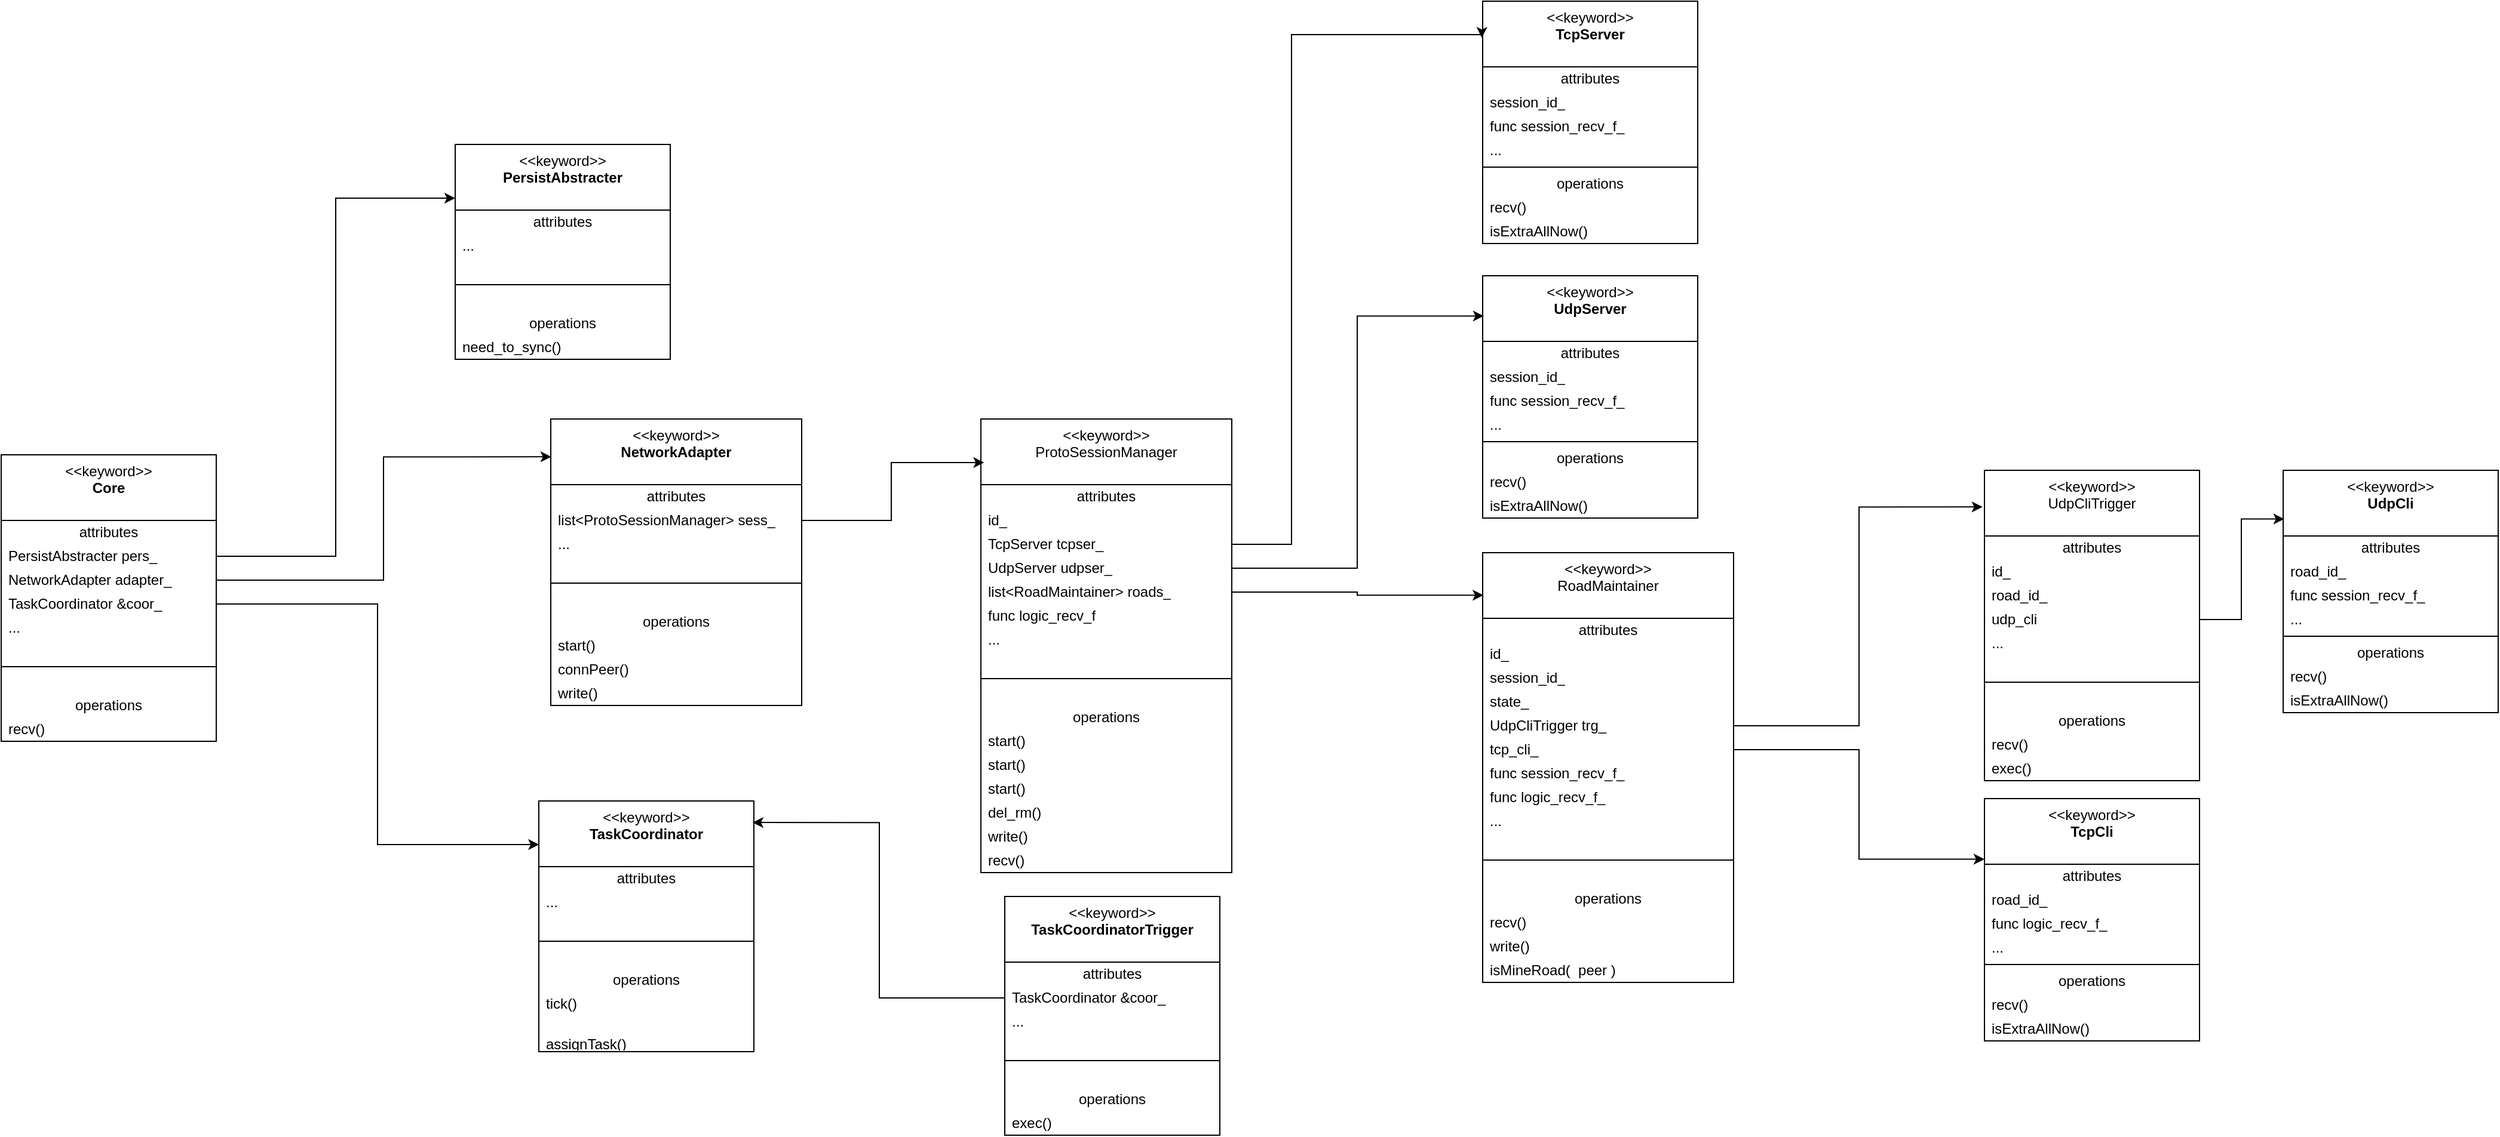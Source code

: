 <mxfile version="24.6.4" type="device">
  <diagram name="第 1 页" id="JHYeSx_h1HKkamBkXCuH">
    <mxGraphModel dx="1791" dy="2219" grid="1" gridSize="10" guides="1" tooltips="1" connect="1" arrows="1" fold="1" page="1" pageScale="1" pageWidth="827" pageHeight="1169" math="0" shadow="0">
      <root>
        <mxCell id="0" />
        <mxCell id="1" parent="0" />
        <mxCell id="IXCxxviq0me14A4VMgse-1" value="&amp;lt;&amp;lt;keyword&amp;gt;&amp;gt;&lt;br&gt;&lt;b&gt;Core&lt;/b&gt;&lt;div&gt;&lt;br/&gt;&lt;/div&gt;" style="swimlane;fontStyle=0;align=center;verticalAlign=top;childLayout=stackLayout;horizontal=1;startSize=55;horizontalStack=0;resizeParent=1;resizeParentMax=0;resizeLast=0;collapsible=0;marginBottom=0;html=1;whiteSpace=wrap;" parent="1" vertex="1">
          <mxGeometry x="150" y="60" width="180" height="240" as="geometry" />
        </mxCell>
        <mxCell id="IXCxxviq0me14A4VMgse-2" value="attributes" style="text;html=1;strokeColor=none;fillColor=none;align=center;verticalAlign=middle;spacingLeft=4;spacingRight=4;overflow=hidden;rotatable=0;points=[[0,0.5],[1,0.5]];portConstraint=eastwest;whiteSpace=wrap;" parent="IXCxxviq0me14A4VMgse-1" vertex="1">
          <mxGeometry y="55" width="180" height="20" as="geometry" />
        </mxCell>
        <mxCell id="IXCxxviq0me14A4VMgse-3" value="PersistAbstracter pers_" style="text;html=1;strokeColor=none;fillColor=none;align=left;verticalAlign=middle;spacingLeft=4;spacingRight=4;overflow=hidden;rotatable=0;points=[[0,0.5],[1,0.5]];portConstraint=eastwest;whiteSpace=wrap;" parent="IXCxxviq0me14A4VMgse-1" vertex="1">
          <mxGeometry y="75" width="180" height="20" as="geometry" />
        </mxCell>
        <mxCell id="IXCxxviq0me14A4VMgse-4" value="NetworkAdapter adapter_" style="text;html=1;strokeColor=none;fillColor=none;align=left;verticalAlign=middle;spacingLeft=4;spacingRight=4;overflow=hidden;rotatable=0;points=[[0,0.5],[1,0.5]];portConstraint=eastwest;fontColor=#000000;whiteSpace=wrap;" parent="IXCxxviq0me14A4VMgse-1" vertex="1">
          <mxGeometry y="95" width="180" height="20" as="geometry" />
        </mxCell>
        <mxCell id="IXCxxviq0me14A4VMgse-101" value="TaskCoordinator &amp;amp;coor_" style="text;html=1;strokeColor=none;fillColor=none;align=left;verticalAlign=middle;spacingLeft=4;spacingRight=4;overflow=hidden;rotatable=0;points=[[0,0.5],[1,0.5]];portConstraint=eastwest;fontColor=#000000;whiteSpace=wrap;" parent="IXCxxviq0me14A4VMgse-1" vertex="1">
          <mxGeometry y="115" width="180" height="20" as="geometry" />
        </mxCell>
        <mxCell id="IXCxxviq0me14A4VMgse-5" value="..." style="text;html=1;strokeColor=none;fillColor=none;align=left;verticalAlign=middle;spacingLeft=4;spacingRight=4;overflow=hidden;rotatable=0;points=[[0,0.5],[1,0.5]];portConstraint=eastwest;whiteSpace=wrap;" parent="IXCxxviq0me14A4VMgse-1" vertex="1">
          <mxGeometry y="135" width="180" height="20" as="geometry" />
        </mxCell>
        <mxCell id="IXCxxviq0me14A4VMgse-6" value="" style="line;strokeWidth=1;fillColor=none;align=left;verticalAlign=middle;spacingTop=-1;spacingLeft=3;spacingRight=3;rotatable=0;labelPosition=right;points=[];portConstraint=eastwest;" parent="IXCxxviq0me14A4VMgse-1" vertex="1">
          <mxGeometry y="155" width="180" height="45" as="geometry" />
        </mxCell>
        <mxCell id="IXCxxviq0me14A4VMgse-7" value="operations" style="text;html=1;strokeColor=none;fillColor=none;align=center;verticalAlign=middle;spacingLeft=4;spacingRight=4;overflow=hidden;rotatable=0;points=[[0,0.5],[1,0.5]];portConstraint=eastwest;whiteSpace=wrap;" parent="IXCxxviq0me14A4VMgse-1" vertex="1">
          <mxGeometry y="200" width="180" height="20" as="geometry" />
        </mxCell>
        <mxCell id="IXCxxviq0me14A4VMgse-8" value="recv()" style="text;html=1;strokeColor=none;fillColor=none;align=left;verticalAlign=middle;spacingLeft=4;spacingRight=4;overflow=hidden;rotatable=0;points=[[0,0.5],[1,0.5]];portConstraint=eastwest;whiteSpace=wrap;" parent="IXCxxviq0me14A4VMgse-1" vertex="1">
          <mxGeometry y="220" width="180" height="20" as="geometry" />
        </mxCell>
        <mxCell id="IXCxxviq0me14A4VMgse-17" value="&amp;lt;&amp;lt;keyword&amp;gt;&amp;gt;&lt;br&gt;&lt;b&gt;TaskCoordinatorTrigger&lt;/b&gt;&lt;br&gt;&lt;div&gt;&lt;br&gt;&lt;/div&gt;" style="swimlane;fontStyle=0;align=center;verticalAlign=top;childLayout=stackLayout;horizontal=1;startSize=55;horizontalStack=0;resizeParent=1;resizeParentMax=0;resizeLast=0;collapsible=0;marginBottom=0;html=1;whiteSpace=wrap;" parent="1" vertex="1">
          <mxGeometry x="990" y="430" width="180" height="200" as="geometry" />
        </mxCell>
        <mxCell id="IXCxxviq0me14A4VMgse-18" value="attributes" style="text;html=1;strokeColor=none;fillColor=none;align=center;verticalAlign=middle;spacingLeft=4;spacingRight=4;overflow=hidden;rotatable=0;points=[[0,0.5],[1,0.5]];portConstraint=eastwest;whiteSpace=wrap;" parent="IXCxxviq0me14A4VMgse-17" vertex="1">
          <mxGeometry y="55" width="180" height="20" as="geometry" />
        </mxCell>
        <mxCell id="IXCxxviq0me14A4VMgse-19" value="TaskCoordinator &amp;amp;coor_" style="text;html=1;strokeColor=none;fillColor=none;align=left;verticalAlign=middle;spacingLeft=4;spacingRight=4;overflow=hidden;rotatable=0;points=[[0,0.5],[1,0.5]];portConstraint=eastwest;whiteSpace=wrap;" parent="IXCxxviq0me14A4VMgse-17" vertex="1">
          <mxGeometry y="75" width="180" height="20" as="geometry" />
        </mxCell>
        <mxCell id="IXCxxviq0me14A4VMgse-21" value="..." style="text;html=1;strokeColor=none;fillColor=none;align=left;verticalAlign=middle;spacingLeft=4;spacingRight=4;overflow=hidden;rotatable=0;points=[[0,0.5],[1,0.5]];portConstraint=eastwest;whiteSpace=wrap;" parent="IXCxxviq0me14A4VMgse-17" vertex="1">
          <mxGeometry y="95" width="180" height="20" as="geometry" />
        </mxCell>
        <mxCell id="IXCxxviq0me14A4VMgse-22" value="" style="line;strokeWidth=1;fillColor=none;align=left;verticalAlign=middle;spacingTop=-1;spacingLeft=3;spacingRight=3;rotatable=0;labelPosition=right;points=[];portConstraint=eastwest;" parent="IXCxxviq0me14A4VMgse-17" vertex="1">
          <mxGeometry y="115" width="180" height="45" as="geometry" />
        </mxCell>
        <mxCell id="IXCxxviq0me14A4VMgse-23" value="operations" style="text;html=1;strokeColor=none;fillColor=none;align=center;verticalAlign=middle;spacingLeft=4;spacingRight=4;overflow=hidden;rotatable=0;points=[[0,0.5],[1,0.5]];portConstraint=eastwest;whiteSpace=wrap;" parent="IXCxxviq0me14A4VMgse-17" vertex="1">
          <mxGeometry y="160" width="180" height="20" as="geometry" />
        </mxCell>
        <mxCell id="IXCxxviq0me14A4VMgse-24" value="exec()" style="text;html=1;strokeColor=none;fillColor=none;align=left;verticalAlign=middle;spacingLeft=4;spacingRight=4;overflow=hidden;rotatable=0;points=[[0,0.5],[1,0.5]];portConstraint=eastwest;whiteSpace=wrap;" parent="IXCxxviq0me14A4VMgse-17" vertex="1">
          <mxGeometry y="180" width="180" height="20" as="geometry" />
        </mxCell>
        <mxCell id="IXCxxviq0me14A4VMgse-27" value="&amp;lt;&amp;lt;keyword&amp;gt;&amp;gt;&lt;br&gt;&lt;b&gt;PersistAbstracter&lt;/b&gt;&lt;br&gt;&lt;div&gt;&lt;br&gt;&lt;/div&gt;" style="swimlane;fontStyle=0;align=center;verticalAlign=top;childLayout=stackLayout;horizontal=1;startSize=55;horizontalStack=0;resizeParent=1;resizeParentMax=0;resizeLast=0;collapsible=0;marginBottom=0;html=1;whiteSpace=wrap;" parent="1" vertex="1">
          <mxGeometry x="530" y="-200" width="180" height="180" as="geometry" />
        </mxCell>
        <mxCell id="IXCxxviq0me14A4VMgse-28" value="attributes" style="text;html=1;strokeColor=none;fillColor=none;align=center;verticalAlign=middle;spacingLeft=4;spacingRight=4;overflow=hidden;rotatable=0;points=[[0,0.5],[1,0.5]];portConstraint=eastwest;whiteSpace=wrap;" parent="IXCxxviq0me14A4VMgse-27" vertex="1">
          <mxGeometry y="55" width="180" height="20" as="geometry" />
        </mxCell>
        <mxCell id="IXCxxviq0me14A4VMgse-30" value="..." style="text;html=1;strokeColor=none;fillColor=none;align=left;verticalAlign=middle;spacingLeft=4;spacingRight=4;overflow=hidden;rotatable=0;points=[[0,0.5],[1,0.5]];portConstraint=eastwest;whiteSpace=wrap;" parent="IXCxxviq0me14A4VMgse-27" vertex="1">
          <mxGeometry y="75" width="180" height="20" as="geometry" />
        </mxCell>
        <mxCell id="IXCxxviq0me14A4VMgse-31" value="" style="line;strokeWidth=1;fillColor=none;align=left;verticalAlign=middle;spacingTop=-1;spacingLeft=3;spacingRight=3;rotatable=0;labelPosition=right;points=[];portConstraint=eastwest;" parent="IXCxxviq0me14A4VMgse-27" vertex="1">
          <mxGeometry y="95" width="180" height="45" as="geometry" />
        </mxCell>
        <mxCell id="IXCxxviq0me14A4VMgse-32" value="operations" style="text;html=1;strokeColor=none;fillColor=none;align=center;verticalAlign=middle;spacingLeft=4;spacingRight=4;overflow=hidden;rotatable=0;points=[[0,0.5],[1,0.5]];portConstraint=eastwest;whiteSpace=wrap;" parent="IXCxxviq0me14A4VMgse-27" vertex="1">
          <mxGeometry y="140" width="180" height="20" as="geometry" />
        </mxCell>
        <mxCell id="IXCxxviq0me14A4VMgse-33" value="need_to_sync()" style="text;html=1;strokeColor=none;fillColor=none;align=left;verticalAlign=middle;spacingLeft=4;spacingRight=4;overflow=hidden;rotatable=0;points=[[0,0.5],[1,0.5]];portConstraint=eastwest;whiteSpace=wrap;" parent="IXCxxviq0me14A4VMgse-27" vertex="1">
          <mxGeometry y="160" width="180" height="20" as="geometry" />
        </mxCell>
        <mxCell id="IXCxxviq0me14A4VMgse-34" style="edgeStyle=orthogonalEdgeStyle;rounded=0;orthogonalLoop=1;jettySize=auto;html=1;entryX=0;entryY=0.25;entryDx=0;entryDy=0;" parent="1" source="IXCxxviq0me14A4VMgse-3" target="IXCxxviq0me14A4VMgse-27" edge="1">
          <mxGeometry relative="1" as="geometry" />
        </mxCell>
        <mxCell id="IXCxxviq0me14A4VMgse-35" value="&amp;lt;&amp;lt;keyword&amp;gt;&amp;gt;&lt;br&gt;&lt;b&gt;TaskCoordinator&lt;/b&gt;&lt;br&gt;&lt;div&gt;&lt;br&gt;&lt;/div&gt;" style="swimlane;fontStyle=0;align=center;verticalAlign=top;childLayout=stackLayout;horizontal=1;startSize=55;horizontalStack=0;resizeParent=1;resizeParentMax=0;resizeLast=0;collapsible=0;marginBottom=0;html=1;whiteSpace=wrap;" parent="1" vertex="1">
          <mxGeometry x="600" y="350" width="180" height="210" as="geometry" />
        </mxCell>
        <mxCell id="IXCxxviq0me14A4VMgse-36" value="attributes" style="text;html=1;strokeColor=none;fillColor=none;align=center;verticalAlign=middle;spacingLeft=4;spacingRight=4;overflow=hidden;rotatable=0;points=[[0,0.5],[1,0.5]];portConstraint=eastwest;whiteSpace=wrap;" parent="IXCxxviq0me14A4VMgse-35" vertex="1">
          <mxGeometry y="55" width="180" height="20" as="geometry" />
        </mxCell>
        <mxCell id="IXCxxviq0me14A4VMgse-38" value="..." style="text;html=1;strokeColor=none;fillColor=none;align=left;verticalAlign=middle;spacingLeft=4;spacingRight=4;overflow=hidden;rotatable=0;points=[[0,0.5],[1,0.5]];portConstraint=eastwest;whiteSpace=wrap;" parent="IXCxxviq0me14A4VMgse-35" vertex="1">
          <mxGeometry y="75" width="180" height="20" as="geometry" />
        </mxCell>
        <mxCell id="IXCxxviq0me14A4VMgse-39" value="" style="line;strokeWidth=1;fillColor=none;align=left;verticalAlign=middle;spacingTop=-1;spacingLeft=3;spacingRight=3;rotatable=0;labelPosition=right;points=[];portConstraint=eastwest;" parent="IXCxxviq0me14A4VMgse-35" vertex="1">
          <mxGeometry y="95" width="180" height="45" as="geometry" />
        </mxCell>
        <mxCell id="IXCxxviq0me14A4VMgse-40" value="operations" style="text;html=1;strokeColor=none;fillColor=none;align=center;verticalAlign=middle;spacingLeft=4;spacingRight=4;overflow=hidden;rotatable=0;points=[[0,0.5],[1,0.5]];portConstraint=eastwest;whiteSpace=wrap;" parent="IXCxxviq0me14A4VMgse-35" vertex="1">
          <mxGeometry y="140" width="180" height="20" as="geometry" />
        </mxCell>
        <mxCell id="IXCxxviq0me14A4VMgse-41" value="tick()" style="text;html=1;strokeColor=none;fillColor=none;align=left;verticalAlign=middle;spacingLeft=4;spacingRight=4;overflow=hidden;rotatable=0;points=[[0,0.5],[1,0.5]];portConstraint=eastwest;whiteSpace=wrap;" parent="IXCxxviq0me14A4VMgse-35" vertex="1">
          <mxGeometry y="160" width="180" height="20" as="geometry" />
        </mxCell>
        <mxCell id="IXCxxviq0me14A4VMgse-43" value="&lt;div&gt;&lt;br&gt;&lt;/div&gt;&lt;div&gt;assignTask()&lt;br&gt;&lt;/div&gt;" style="text;html=1;strokeColor=none;fillColor=none;align=left;verticalAlign=middle;spacingLeft=4;spacingRight=4;overflow=hidden;rotatable=0;points=[[0,0.5],[1,0.5]];portConstraint=eastwest;whiteSpace=wrap;" parent="IXCxxviq0me14A4VMgse-35" vertex="1">
          <mxGeometry y="180" width="180" height="30" as="geometry" />
        </mxCell>
        <mxCell id="IXCxxviq0me14A4VMgse-44" style="edgeStyle=orthogonalEdgeStyle;rounded=0;orthogonalLoop=1;jettySize=auto;html=1;entryX=0.994;entryY=0.086;entryDx=0;entryDy=0;entryPerimeter=0;" parent="1" source="IXCxxviq0me14A4VMgse-19" target="IXCxxviq0me14A4VMgse-35" edge="1">
          <mxGeometry relative="1" as="geometry" />
        </mxCell>
        <mxCell id="IXCxxviq0me14A4VMgse-45" value="&amp;lt;&amp;lt;keyword&amp;gt;&amp;gt;&lt;br&gt;&lt;b&gt;NetworkAdapter&lt;/b&gt;&lt;br&gt;&lt;div&gt;&lt;br&gt;&lt;/div&gt;" style="swimlane;fontStyle=0;align=center;verticalAlign=top;childLayout=stackLayout;horizontal=1;startSize=55;horizontalStack=0;resizeParent=1;resizeParentMax=0;resizeLast=0;collapsible=0;marginBottom=0;html=1;whiteSpace=wrap;" parent="1" vertex="1">
          <mxGeometry x="610" y="30" width="210" height="240" as="geometry" />
        </mxCell>
        <mxCell id="IXCxxviq0me14A4VMgse-46" value="attributes" style="text;html=1;strokeColor=none;fillColor=none;align=center;verticalAlign=middle;spacingLeft=4;spacingRight=4;overflow=hidden;rotatable=0;points=[[0,0.5],[1,0.5]];portConstraint=eastwest;whiteSpace=wrap;" parent="IXCxxviq0me14A4VMgse-45" vertex="1">
          <mxGeometry y="55" width="210" height="20" as="geometry" />
        </mxCell>
        <mxCell id="IXCxxviq0me14A4VMgse-52" value="list&amp;lt;ProtoSessionManager&amp;gt; sess_" style="text;html=1;strokeColor=none;fillColor=none;align=left;verticalAlign=middle;spacingLeft=4;spacingRight=4;overflow=hidden;rotatable=0;points=[[0,0.5],[1,0.5]];portConstraint=eastwest;whiteSpace=wrap;" parent="IXCxxviq0me14A4VMgse-45" vertex="1">
          <mxGeometry y="75" width="210" height="20" as="geometry" />
        </mxCell>
        <mxCell id="IXCxxviq0me14A4VMgse-47" value="..." style="text;html=1;strokeColor=none;fillColor=none;align=left;verticalAlign=middle;spacingLeft=4;spacingRight=4;overflow=hidden;rotatable=0;points=[[0,0.5],[1,0.5]];portConstraint=eastwest;whiteSpace=wrap;" parent="IXCxxviq0me14A4VMgse-45" vertex="1">
          <mxGeometry y="95" width="210" height="20" as="geometry" />
        </mxCell>
        <mxCell id="IXCxxviq0me14A4VMgse-48" value="" style="line;strokeWidth=1;fillColor=none;align=left;verticalAlign=middle;spacingTop=-1;spacingLeft=3;spacingRight=3;rotatable=0;labelPosition=right;points=[];portConstraint=eastwest;" parent="IXCxxviq0me14A4VMgse-45" vertex="1">
          <mxGeometry y="115" width="210" height="45" as="geometry" />
        </mxCell>
        <mxCell id="IXCxxviq0me14A4VMgse-49" value="operations" style="text;html=1;strokeColor=none;fillColor=none;align=center;verticalAlign=middle;spacingLeft=4;spacingRight=4;overflow=hidden;rotatable=0;points=[[0,0.5],[1,0.5]];portConstraint=eastwest;whiteSpace=wrap;" parent="IXCxxviq0me14A4VMgse-45" vertex="1">
          <mxGeometry y="160" width="210" height="20" as="geometry" />
        </mxCell>
        <mxCell id="IXCxxviq0me14A4VMgse-50" value="start()" style="text;html=1;strokeColor=none;fillColor=none;align=left;verticalAlign=middle;spacingLeft=4;spacingRight=4;overflow=hidden;rotatable=0;points=[[0,0.5],[1,0.5]];portConstraint=eastwest;whiteSpace=wrap;" parent="IXCxxviq0me14A4VMgse-45" vertex="1">
          <mxGeometry y="180" width="210" height="20" as="geometry" />
        </mxCell>
        <mxCell id="IXCxxviq0me14A4VMgse-55" value="connPeer()" style="text;html=1;strokeColor=none;fillColor=none;align=left;verticalAlign=middle;spacingLeft=4;spacingRight=4;overflow=hidden;rotatable=0;points=[[0,0.5],[1,0.5]];portConstraint=eastwest;whiteSpace=wrap;" parent="IXCxxviq0me14A4VMgse-45" vertex="1">
          <mxGeometry y="200" width="210" height="20" as="geometry" />
        </mxCell>
        <mxCell id="IXCxxviq0me14A4VMgse-54" value="write()" style="text;html=1;strokeColor=none;fillColor=none;align=left;verticalAlign=middle;spacingLeft=4;spacingRight=4;overflow=hidden;rotatable=0;points=[[0,0.5],[1,0.5]];portConstraint=eastwest;whiteSpace=wrap;" parent="IXCxxviq0me14A4VMgse-45" vertex="1">
          <mxGeometry y="220" width="210" height="20" as="geometry" />
        </mxCell>
        <mxCell id="IXCxxviq0me14A4VMgse-56" value="&amp;lt;&amp;lt;keyword&amp;gt;&amp;gt;&lt;br&gt;&lt;span style=&quot;text-align: left;&quot;&gt;ProtoSessionManager&lt;/span&gt;&lt;br&gt;&lt;div&gt;&lt;br&gt;&lt;/div&gt;" style="swimlane;fontStyle=0;align=center;verticalAlign=top;childLayout=stackLayout;horizontal=1;startSize=55;horizontalStack=0;resizeParent=1;resizeParentMax=0;resizeLast=0;collapsible=0;marginBottom=0;html=1;whiteSpace=wrap;" parent="1" vertex="1">
          <mxGeometry x="970" y="30" width="210" height="380" as="geometry" />
        </mxCell>
        <mxCell id="IXCxxviq0me14A4VMgse-57" value="attributes" style="text;html=1;strokeColor=none;fillColor=none;align=center;verticalAlign=middle;spacingLeft=4;spacingRight=4;overflow=hidden;rotatable=0;points=[[0,0.5],[1,0.5]];portConstraint=eastwest;whiteSpace=wrap;" parent="IXCxxviq0me14A4VMgse-56" vertex="1">
          <mxGeometry y="55" width="210" height="20" as="geometry" />
        </mxCell>
        <mxCell id="IXCxxviq0me14A4VMgse-103" value="id_" style="text;html=1;strokeColor=none;fillColor=none;align=left;verticalAlign=middle;spacingLeft=4;spacingRight=4;overflow=hidden;rotatable=0;points=[[0,0.5],[1,0.5]];portConstraint=eastwest;whiteSpace=wrap;" parent="IXCxxviq0me14A4VMgse-56" vertex="1">
          <mxGeometry y="75" width="210" height="20" as="geometry" />
        </mxCell>
        <mxCell id="IXCxxviq0me14A4VMgse-58" value="TcpServer tcpser_" style="text;html=1;strokeColor=none;fillColor=none;align=left;verticalAlign=middle;spacingLeft=4;spacingRight=4;overflow=hidden;rotatable=0;points=[[0,0.5],[1,0.5]];portConstraint=eastwest;whiteSpace=wrap;" parent="IXCxxviq0me14A4VMgse-56" vertex="1">
          <mxGeometry y="95" width="210" height="20" as="geometry" />
        </mxCell>
        <mxCell id="IXCxxviq0me14A4VMgse-66" value="UdpServer udpser_" style="text;html=1;strokeColor=none;fillColor=none;align=left;verticalAlign=middle;spacingLeft=4;spacingRight=4;overflow=hidden;rotatable=0;points=[[0,0.5],[1,0.5]];portConstraint=eastwest;whiteSpace=wrap;" parent="IXCxxviq0me14A4VMgse-56" vertex="1">
          <mxGeometry y="115" width="210" height="20" as="geometry" />
        </mxCell>
        <mxCell id="IXCxxviq0me14A4VMgse-65" value="list&amp;lt;RoadMaintainer&amp;gt; roads_" style="text;html=1;strokeColor=none;fillColor=none;align=left;verticalAlign=middle;spacingLeft=4;spacingRight=4;overflow=hidden;rotatable=0;points=[[0,0.5],[1,0.5]];portConstraint=eastwest;whiteSpace=wrap;" parent="IXCxxviq0me14A4VMgse-56" vertex="1">
          <mxGeometry y="135" width="210" height="20" as="geometry" />
        </mxCell>
        <mxCell id="IXCxxviq0me14A4VMgse-166" value="func logic_recv_f" style="text;html=1;strokeColor=none;fillColor=none;align=left;verticalAlign=middle;spacingLeft=4;spacingRight=4;overflow=hidden;rotatable=0;points=[[0,0.5],[1,0.5]];portConstraint=eastwest;whiteSpace=wrap;" parent="IXCxxviq0me14A4VMgse-56" vertex="1">
          <mxGeometry y="155" width="210" height="20" as="geometry" />
        </mxCell>
        <mxCell id="IXCxxviq0me14A4VMgse-59" value="..." style="text;html=1;strokeColor=none;fillColor=none;align=left;verticalAlign=middle;spacingLeft=4;spacingRight=4;overflow=hidden;rotatable=0;points=[[0,0.5],[1,0.5]];portConstraint=eastwest;whiteSpace=wrap;" parent="IXCxxviq0me14A4VMgse-56" vertex="1">
          <mxGeometry y="175" width="210" height="20" as="geometry" />
        </mxCell>
        <mxCell id="IXCxxviq0me14A4VMgse-60" value="" style="line;strokeWidth=1;fillColor=none;align=left;verticalAlign=middle;spacingTop=-1;spacingLeft=3;spacingRight=3;rotatable=0;labelPosition=right;points=[];portConstraint=eastwest;" parent="IXCxxviq0me14A4VMgse-56" vertex="1">
          <mxGeometry y="195" width="210" height="45" as="geometry" />
        </mxCell>
        <mxCell id="IXCxxviq0me14A4VMgse-61" value="operations" style="text;html=1;strokeColor=none;fillColor=none;align=center;verticalAlign=middle;spacingLeft=4;spacingRight=4;overflow=hidden;rotatable=0;points=[[0,0.5],[1,0.5]];portConstraint=eastwest;whiteSpace=wrap;" parent="IXCxxviq0me14A4VMgse-56" vertex="1">
          <mxGeometry y="240" width="210" height="20" as="geometry" />
        </mxCell>
        <mxCell id="IXCxxviq0me14A4VMgse-62" value="start()" style="text;html=1;strokeColor=none;fillColor=none;align=left;verticalAlign=middle;spacingLeft=4;spacingRight=4;overflow=hidden;rotatable=0;points=[[0,0.5],[1,0.5]];portConstraint=eastwest;whiteSpace=wrap;" parent="IXCxxviq0me14A4VMgse-56" vertex="1">
          <mxGeometry y="260" width="210" height="20" as="geometry" />
        </mxCell>
        <mxCell id="IXCxxviq0me14A4VMgse-63" value="start()" style="text;html=1;strokeColor=none;fillColor=none;align=left;verticalAlign=middle;spacingLeft=4;spacingRight=4;overflow=hidden;rotatable=0;points=[[0,0.5],[1,0.5]];portConstraint=eastwest;whiteSpace=wrap;" parent="IXCxxviq0me14A4VMgse-56" vertex="1">
          <mxGeometry y="280" width="210" height="20" as="geometry" />
        </mxCell>
        <mxCell id="IXCxxviq0me14A4VMgse-64" value="start()" style="text;html=1;strokeColor=none;fillColor=none;align=left;verticalAlign=middle;spacingLeft=4;spacingRight=4;overflow=hidden;rotatable=0;points=[[0,0.5],[1,0.5]];portConstraint=eastwest;whiteSpace=wrap;" parent="IXCxxviq0me14A4VMgse-56" vertex="1">
          <mxGeometry y="300" width="210" height="20" as="geometry" />
        </mxCell>
        <mxCell id="IXCxxviq0me14A4VMgse-68" value="del_rm()" style="text;html=1;strokeColor=none;fillColor=none;align=left;verticalAlign=middle;spacingLeft=4;spacingRight=4;overflow=hidden;rotatable=0;points=[[0,0.5],[1,0.5]];portConstraint=eastwest;whiteSpace=wrap;" parent="IXCxxviq0me14A4VMgse-56" vertex="1">
          <mxGeometry y="320" width="210" height="20" as="geometry" />
        </mxCell>
        <mxCell id="IXCxxviq0me14A4VMgse-67" value="write()" style="text;html=1;strokeColor=none;fillColor=none;align=left;verticalAlign=middle;spacingLeft=4;spacingRight=4;overflow=hidden;rotatable=0;points=[[0,0.5],[1,0.5]];portConstraint=eastwest;whiteSpace=wrap;" parent="IXCxxviq0me14A4VMgse-56" vertex="1">
          <mxGeometry y="340" width="210" height="20" as="geometry" />
        </mxCell>
        <mxCell id="IXCxxviq0me14A4VMgse-172" value="recv()" style="text;html=1;strokeColor=none;fillColor=none;align=left;verticalAlign=middle;spacingLeft=4;spacingRight=4;overflow=hidden;rotatable=0;points=[[0,0.5],[1,0.5]];portConstraint=eastwest;whiteSpace=wrap;" parent="IXCxxviq0me14A4VMgse-56" vertex="1">
          <mxGeometry y="360" width="210" height="20" as="geometry" />
        </mxCell>
        <mxCell id="IXCxxviq0me14A4VMgse-69" style="edgeStyle=orthogonalEdgeStyle;rounded=0;orthogonalLoop=1;jettySize=auto;html=1;entryX=0.002;entryY=0.132;entryDx=0;entryDy=0;entryPerimeter=0;" parent="1" source="IXCxxviq0me14A4VMgse-4" target="IXCxxviq0me14A4VMgse-45" edge="1">
          <mxGeometry relative="1" as="geometry" />
        </mxCell>
        <mxCell id="IXCxxviq0me14A4VMgse-70" style="edgeStyle=orthogonalEdgeStyle;rounded=0;orthogonalLoop=1;jettySize=auto;html=1;entryX=0.013;entryY=0.096;entryDx=0;entryDy=0;entryPerimeter=0;" parent="1" source="IXCxxviq0me14A4VMgse-52" target="IXCxxviq0me14A4VMgse-56" edge="1">
          <mxGeometry relative="1" as="geometry" />
        </mxCell>
        <mxCell id="IXCxxviq0me14A4VMgse-71" value="&amp;lt;&amp;lt;keyword&amp;gt;&amp;gt;&lt;br&gt;&lt;div style=&quot;text-align: left;&quot;&gt;&lt;span style=&quot;background-color: initial;&quot;&gt;RoadMaintainer&lt;/span&gt;&lt;/div&gt;&lt;div&gt;&lt;br&gt;&lt;/div&gt;" style="swimlane;fontStyle=0;align=center;verticalAlign=top;childLayout=stackLayout;horizontal=1;startSize=55;horizontalStack=0;resizeParent=1;resizeParentMax=0;resizeLast=0;collapsible=0;marginBottom=0;html=1;whiteSpace=wrap;" parent="1" vertex="1">
          <mxGeometry x="1390" y="142" width="210" height="360" as="geometry" />
        </mxCell>
        <mxCell id="IXCxxviq0me14A4VMgse-72" value="attributes" style="text;html=1;strokeColor=none;fillColor=none;align=center;verticalAlign=middle;spacingLeft=4;spacingRight=4;overflow=hidden;rotatable=0;points=[[0,0.5],[1,0.5]];portConstraint=eastwest;whiteSpace=wrap;" parent="IXCxxviq0me14A4VMgse-71" vertex="1">
          <mxGeometry y="55" width="210" height="20" as="geometry" />
        </mxCell>
        <mxCell id="IXCxxviq0me14A4VMgse-73" value="id_" style="text;html=1;strokeColor=none;fillColor=none;align=left;verticalAlign=middle;spacingLeft=4;spacingRight=4;overflow=hidden;rotatable=0;points=[[0,0.5],[1,0.5]];portConstraint=eastwest;whiteSpace=wrap;" parent="IXCxxviq0me14A4VMgse-71" vertex="1">
          <mxGeometry y="75" width="210" height="20" as="geometry" />
        </mxCell>
        <mxCell id="IXCxxviq0me14A4VMgse-153" value="session_id_" style="text;html=1;strokeColor=none;fillColor=none;align=left;verticalAlign=middle;spacingLeft=4;spacingRight=4;overflow=hidden;rotatable=0;points=[[0,0.5],[1,0.5]];portConstraint=eastwest;whiteSpace=wrap;" parent="IXCxxviq0me14A4VMgse-71" vertex="1">
          <mxGeometry y="95" width="210" height="20" as="geometry" />
        </mxCell>
        <mxCell id="IXCxxviq0me14A4VMgse-74" value="state_" style="text;html=1;strokeColor=none;fillColor=none;align=left;verticalAlign=middle;spacingLeft=4;spacingRight=4;overflow=hidden;rotatable=0;points=[[0,0.5],[1,0.5]];portConstraint=eastwest;whiteSpace=wrap;" parent="IXCxxviq0me14A4VMgse-71" vertex="1">
          <mxGeometry y="115" width="210" height="20" as="geometry" />
        </mxCell>
        <mxCell id="IXCxxviq0me14A4VMgse-75" value="UdpCliTrigger trg_" style="text;html=1;strokeColor=none;fillColor=none;align=left;verticalAlign=middle;spacingLeft=4;spacingRight=4;overflow=hidden;rotatable=0;points=[[0,0.5],[1,0.5]];portConstraint=eastwest;whiteSpace=wrap;" parent="IXCxxviq0me14A4VMgse-71" vertex="1">
          <mxGeometry y="135" width="210" height="20" as="geometry" />
        </mxCell>
        <mxCell id="IXCxxviq0me14A4VMgse-133" value="tcp_cli_" style="text;html=1;strokeColor=none;fillColor=none;align=left;verticalAlign=middle;spacingLeft=4;spacingRight=4;overflow=hidden;rotatable=0;points=[[0,0.5],[1,0.5]];portConstraint=eastwest;whiteSpace=wrap;" parent="IXCxxviq0me14A4VMgse-71" vertex="1">
          <mxGeometry y="155" width="210" height="20" as="geometry" />
        </mxCell>
        <mxCell id="HsrrGosycPDD-3bt4DnU-2" value="func session_recv_f_" style="text;html=1;strokeColor=none;fillColor=none;align=left;verticalAlign=middle;spacingLeft=4;spacingRight=4;overflow=hidden;rotatable=0;points=[[0,0.5],[1,0.5]];portConstraint=eastwest;whiteSpace=wrap;" vertex="1" parent="IXCxxviq0me14A4VMgse-71">
          <mxGeometry y="175" width="210" height="20" as="geometry" />
        </mxCell>
        <mxCell id="IXCxxviq0me14A4VMgse-85" value="func logic_recv_f_" style="text;html=1;strokeColor=none;fillColor=none;align=left;verticalAlign=middle;spacingLeft=4;spacingRight=4;overflow=hidden;rotatable=0;points=[[0,0.5],[1,0.5]];portConstraint=eastwest;whiteSpace=wrap;" parent="IXCxxviq0me14A4VMgse-71" vertex="1">
          <mxGeometry y="195" width="210" height="20" as="geometry" />
        </mxCell>
        <mxCell id="IXCxxviq0me14A4VMgse-76" value="..." style="text;html=1;strokeColor=none;fillColor=none;align=left;verticalAlign=middle;spacingLeft=4;spacingRight=4;overflow=hidden;rotatable=0;points=[[0,0.5],[1,0.5]];portConstraint=eastwest;whiteSpace=wrap;" parent="IXCxxviq0me14A4VMgse-71" vertex="1">
          <mxGeometry y="215" width="210" height="20" as="geometry" />
        </mxCell>
        <mxCell id="IXCxxviq0me14A4VMgse-77" value="" style="line;strokeWidth=1;fillColor=none;align=left;verticalAlign=middle;spacingTop=-1;spacingLeft=3;spacingRight=3;rotatable=0;labelPosition=right;points=[];portConstraint=eastwest;" parent="IXCxxviq0me14A4VMgse-71" vertex="1">
          <mxGeometry y="235" width="210" height="45" as="geometry" />
        </mxCell>
        <mxCell id="IXCxxviq0me14A4VMgse-78" value="operations" style="text;html=1;strokeColor=none;fillColor=none;align=center;verticalAlign=middle;spacingLeft=4;spacingRight=4;overflow=hidden;rotatable=0;points=[[0,0.5],[1,0.5]];portConstraint=eastwest;whiteSpace=wrap;" parent="IXCxxviq0me14A4VMgse-71" vertex="1">
          <mxGeometry y="280" width="210" height="20" as="geometry" />
        </mxCell>
        <mxCell id="IXCxxviq0me14A4VMgse-79" value="recv()" style="text;html=1;strokeColor=none;fillColor=none;align=left;verticalAlign=middle;spacingLeft=4;spacingRight=4;overflow=hidden;rotatable=0;points=[[0,0.5],[1,0.5]];portConstraint=eastwest;whiteSpace=wrap;" parent="IXCxxviq0me14A4VMgse-71" vertex="1">
          <mxGeometry y="300" width="210" height="20" as="geometry" />
        </mxCell>
        <mxCell id="IXCxxviq0me14A4VMgse-83" value="write()" style="text;html=1;strokeColor=none;fillColor=none;align=left;verticalAlign=middle;spacingLeft=4;spacingRight=4;overflow=hidden;rotatable=0;points=[[0,0.5],[1,0.5]];portConstraint=eastwest;whiteSpace=wrap;" parent="IXCxxviq0me14A4VMgse-71" vertex="1">
          <mxGeometry y="320" width="210" height="20" as="geometry" />
        </mxCell>
        <mxCell id="IXCxxviq0me14A4VMgse-165" value="isMineRoad(&amp;nbsp; peer )" style="text;html=1;strokeColor=none;fillColor=none;align=left;verticalAlign=middle;spacingLeft=4;spacingRight=4;overflow=hidden;rotatable=0;points=[[0,0.5],[1,0.5]];portConstraint=eastwest;whiteSpace=wrap;" parent="IXCxxviq0me14A4VMgse-71" vertex="1">
          <mxGeometry y="340" width="210" height="20" as="geometry" />
        </mxCell>
        <mxCell id="IXCxxviq0me14A4VMgse-86" style="edgeStyle=orthogonalEdgeStyle;rounded=0;orthogonalLoop=1;jettySize=auto;html=1;entryX=0.003;entryY=0.099;entryDx=0;entryDy=0;entryPerimeter=0;" parent="1" source="IXCxxviq0me14A4VMgse-65" target="IXCxxviq0me14A4VMgse-71" edge="1">
          <mxGeometry relative="1" as="geometry" />
        </mxCell>
        <mxCell id="IXCxxviq0me14A4VMgse-87" value="&amp;lt;&amp;lt;keyword&amp;gt;&amp;gt;&lt;br&gt;&lt;div style=&quot;text-align: left;&quot;&gt;UdpCliTrigger&lt;br&gt;&lt;/div&gt;&lt;div&gt;&lt;br&gt;&lt;/div&gt;" style="swimlane;fontStyle=0;align=center;verticalAlign=top;childLayout=stackLayout;horizontal=1;startSize=55;horizontalStack=0;resizeParent=1;resizeParentMax=0;resizeLast=0;collapsible=0;marginBottom=0;html=1;whiteSpace=wrap;" parent="1" vertex="1">
          <mxGeometry x="1810" y="73" width="180" height="260" as="geometry" />
        </mxCell>
        <mxCell id="IXCxxviq0me14A4VMgse-88" value="attributes" style="text;html=1;strokeColor=none;fillColor=none;align=center;verticalAlign=middle;spacingLeft=4;spacingRight=4;overflow=hidden;rotatable=0;points=[[0,0.5],[1,0.5]];portConstraint=eastwest;whiteSpace=wrap;" parent="IXCxxviq0me14A4VMgse-87" vertex="1">
          <mxGeometry y="55" width="180" height="20" as="geometry" />
        </mxCell>
        <mxCell id="IXCxxviq0me14A4VMgse-89" value="id_" style="text;html=1;strokeColor=none;fillColor=none;align=left;verticalAlign=middle;spacingLeft=4;spacingRight=4;overflow=hidden;rotatable=0;points=[[0,0.5],[1,0.5]];portConstraint=eastwest;whiteSpace=wrap;" parent="IXCxxviq0me14A4VMgse-87" vertex="1">
          <mxGeometry y="75" width="180" height="20" as="geometry" />
        </mxCell>
        <mxCell id="IXCxxviq0me14A4VMgse-154" value="road_id_" style="text;html=1;strokeColor=none;fillColor=none;align=left;verticalAlign=middle;spacingLeft=4;spacingRight=4;overflow=hidden;rotatable=0;points=[[0,0.5],[1,0.5]];portConstraint=eastwest;whiteSpace=wrap;" parent="IXCxxviq0me14A4VMgse-87" vertex="1">
          <mxGeometry y="95" width="180" height="20" as="geometry" />
        </mxCell>
        <mxCell id="IXCxxviq0me14A4VMgse-99" value="udp_cli" style="text;html=1;strokeColor=none;fillColor=none;align=left;verticalAlign=middle;spacingLeft=4;spacingRight=4;overflow=hidden;rotatable=0;points=[[0,0.5],[1,0.5]];portConstraint=eastwest;whiteSpace=wrap;" parent="IXCxxviq0me14A4VMgse-87" vertex="1">
          <mxGeometry y="115" width="180" height="20" as="geometry" />
        </mxCell>
        <mxCell id="IXCxxviq0me14A4VMgse-94" value="..." style="text;html=1;strokeColor=none;fillColor=none;align=left;verticalAlign=middle;spacingLeft=4;spacingRight=4;overflow=hidden;rotatable=0;points=[[0,0.5],[1,0.5]];portConstraint=eastwest;whiteSpace=wrap;" parent="IXCxxviq0me14A4VMgse-87" vertex="1">
          <mxGeometry y="135" width="180" height="20" as="geometry" />
        </mxCell>
        <mxCell id="IXCxxviq0me14A4VMgse-95" value="" style="line;strokeWidth=1;fillColor=none;align=left;verticalAlign=middle;spacingTop=-1;spacingLeft=3;spacingRight=3;rotatable=0;labelPosition=right;points=[];portConstraint=eastwest;" parent="IXCxxviq0me14A4VMgse-87" vertex="1">
          <mxGeometry y="155" width="180" height="45" as="geometry" />
        </mxCell>
        <mxCell id="IXCxxviq0me14A4VMgse-96" value="operations" style="text;html=1;strokeColor=none;fillColor=none;align=center;verticalAlign=middle;spacingLeft=4;spacingRight=4;overflow=hidden;rotatable=0;points=[[0,0.5],[1,0.5]];portConstraint=eastwest;whiteSpace=wrap;" parent="IXCxxviq0me14A4VMgse-87" vertex="1">
          <mxGeometry y="200" width="180" height="20" as="geometry" />
        </mxCell>
        <mxCell id="IXCxxviq0me14A4VMgse-97" value="recv()" style="text;html=1;strokeColor=none;fillColor=none;align=left;verticalAlign=middle;spacingLeft=4;spacingRight=4;overflow=hidden;rotatable=0;points=[[0,0.5],[1,0.5]];portConstraint=eastwest;whiteSpace=wrap;" parent="IXCxxviq0me14A4VMgse-87" vertex="1">
          <mxGeometry y="220" width="180" height="20" as="geometry" />
        </mxCell>
        <mxCell id="IXCxxviq0me14A4VMgse-98" value="exec()" style="text;html=1;strokeColor=none;fillColor=none;align=left;verticalAlign=middle;spacingLeft=4;spacingRight=4;overflow=hidden;rotatable=0;points=[[0,0.5],[1,0.5]];portConstraint=eastwest;whiteSpace=wrap;" parent="IXCxxviq0me14A4VMgse-87" vertex="1">
          <mxGeometry y="240" width="180" height="20" as="geometry" />
        </mxCell>
        <mxCell id="IXCxxviq0me14A4VMgse-100" style="edgeStyle=orthogonalEdgeStyle;rounded=0;orthogonalLoop=1;jettySize=auto;html=1;entryX=-0.009;entryY=0.118;entryDx=0;entryDy=0;entryPerimeter=0;" parent="1" source="IXCxxviq0me14A4VMgse-75" target="IXCxxviq0me14A4VMgse-87" edge="1">
          <mxGeometry relative="1" as="geometry" />
        </mxCell>
        <mxCell id="IXCxxviq0me14A4VMgse-102" style="edgeStyle=orthogonalEdgeStyle;rounded=0;orthogonalLoop=1;jettySize=auto;html=1;entryX=0.001;entryY=0.174;entryDx=0;entryDy=0;entryPerimeter=0;" parent="1" source="IXCxxviq0me14A4VMgse-101" target="IXCxxviq0me14A4VMgse-35" edge="1">
          <mxGeometry relative="1" as="geometry" />
        </mxCell>
        <mxCell id="IXCxxviq0me14A4VMgse-113" value="&amp;lt;&amp;lt;keyword&amp;gt;&amp;gt;&lt;br&gt;&lt;b&gt;TcpServer&lt;/b&gt;" style="swimlane;fontStyle=0;align=center;verticalAlign=top;childLayout=stackLayout;horizontal=1;startSize=55;horizontalStack=0;resizeParent=1;resizeParentMax=0;resizeLast=0;collapsible=0;marginBottom=0;html=1;whiteSpace=wrap;" parent="1" vertex="1">
          <mxGeometry x="1390" y="-320" width="180" height="203" as="geometry" />
        </mxCell>
        <mxCell id="IXCxxviq0me14A4VMgse-114" value="attributes" style="text;html=1;strokeColor=none;fillColor=none;align=center;verticalAlign=middle;spacingLeft=4;spacingRight=4;overflow=hidden;rotatable=0;points=[[0,0.5],[1,0.5]];portConstraint=eastwest;whiteSpace=wrap;" parent="IXCxxviq0me14A4VMgse-113" vertex="1">
          <mxGeometry y="55" width="180" height="20" as="geometry" />
        </mxCell>
        <mxCell id="IXCxxviq0me14A4VMgse-151" value="session_id_" style="text;html=1;strokeColor=none;fillColor=none;align=left;verticalAlign=middle;spacingLeft=4;spacingRight=4;overflow=hidden;rotatable=0;points=[[0,0.5],[1,0.5]];portConstraint=eastwest;whiteSpace=wrap;" parent="IXCxxviq0me14A4VMgse-113" vertex="1">
          <mxGeometry y="75" width="180" height="20" as="geometry" />
        </mxCell>
        <mxCell id="IXCxxviq0me14A4VMgse-168" value="func session_recv_f_" style="text;html=1;strokeColor=none;fillColor=none;align=left;verticalAlign=middle;spacingLeft=4;spacingRight=4;overflow=hidden;rotatable=0;points=[[0,0.5],[1,0.5]];portConstraint=eastwest;whiteSpace=wrap;" parent="IXCxxviq0me14A4VMgse-113" vertex="1">
          <mxGeometry y="95" width="180" height="20" as="geometry" />
        </mxCell>
        <mxCell id="IXCxxviq0me14A4VMgse-117" value="..." style="text;html=1;strokeColor=none;fillColor=none;align=left;verticalAlign=middle;spacingLeft=4;spacingRight=4;overflow=hidden;rotatable=0;points=[[0,0.5],[1,0.5]];portConstraint=eastwest;whiteSpace=wrap;" parent="IXCxxviq0me14A4VMgse-113" vertex="1">
          <mxGeometry y="115" width="180" height="20" as="geometry" />
        </mxCell>
        <mxCell id="IXCxxviq0me14A4VMgse-118" value="" style="line;strokeWidth=1;fillColor=none;align=left;verticalAlign=middle;spacingTop=-1;spacingLeft=3;spacingRight=3;rotatable=0;labelPosition=right;points=[];portConstraint=eastwest;" parent="IXCxxviq0me14A4VMgse-113" vertex="1">
          <mxGeometry y="135" width="180" height="8" as="geometry" />
        </mxCell>
        <mxCell id="IXCxxviq0me14A4VMgse-119" value="operations" style="text;html=1;strokeColor=none;fillColor=none;align=center;verticalAlign=middle;spacingLeft=4;spacingRight=4;overflow=hidden;rotatable=0;points=[[0,0.5],[1,0.5]];portConstraint=eastwest;whiteSpace=wrap;" parent="IXCxxviq0me14A4VMgse-113" vertex="1">
          <mxGeometry y="143" width="180" height="20" as="geometry" />
        </mxCell>
        <mxCell id="IXCxxviq0me14A4VMgse-120" value="recv()" style="text;html=1;strokeColor=none;fillColor=none;align=left;verticalAlign=middle;spacingLeft=4;spacingRight=4;overflow=hidden;rotatable=0;points=[[0,0.5],[1,0.5]];portConstraint=eastwest;whiteSpace=wrap;" parent="IXCxxviq0me14A4VMgse-113" vertex="1">
          <mxGeometry y="163" width="180" height="20" as="geometry" />
        </mxCell>
        <mxCell id="IXCxxviq0me14A4VMgse-121" value="isExtraAllNow()" style="text;html=1;strokeColor=none;fillColor=none;align=left;verticalAlign=middle;spacingLeft=4;spacingRight=4;overflow=hidden;rotatable=0;points=[[0,0.5],[1,0.5]];portConstraint=eastwest;whiteSpace=wrap;" parent="IXCxxviq0me14A4VMgse-113" vertex="1">
          <mxGeometry y="183" width="180" height="20" as="geometry" />
        </mxCell>
        <mxCell id="IXCxxviq0me14A4VMgse-123" value="&amp;lt;&amp;lt;keyword&amp;gt;&amp;gt;&lt;br&gt;&lt;b&gt;UdpServer&lt;/b&gt;" style="swimlane;fontStyle=0;align=center;verticalAlign=top;childLayout=stackLayout;horizontal=1;startSize=55;horizontalStack=0;resizeParent=1;resizeParentMax=0;resizeLast=0;collapsible=0;marginBottom=0;html=1;whiteSpace=wrap;" parent="1" vertex="1">
          <mxGeometry x="1390" y="-90" width="180" height="203" as="geometry" />
        </mxCell>
        <mxCell id="IXCxxviq0me14A4VMgse-124" value="attributes" style="text;html=1;strokeColor=none;fillColor=none;align=center;verticalAlign=middle;spacingLeft=4;spacingRight=4;overflow=hidden;rotatable=0;points=[[0,0.5],[1,0.5]];portConstraint=eastwest;whiteSpace=wrap;" parent="IXCxxviq0me14A4VMgse-123" vertex="1">
          <mxGeometry y="55" width="180" height="20" as="geometry" />
        </mxCell>
        <mxCell id="IXCxxviq0me14A4VMgse-152" value="session_id_" style="text;html=1;strokeColor=none;fillColor=none;align=left;verticalAlign=middle;spacingLeft=4;spacingRight=4;overflow=hidden;rotatable=0;points=[[0,0.5],[1,0.5]];portConstraint=eastwest;whiteSpace=wrap;" parent="IXCxxviq0me14A4VMgse-123" vertex="1">
          <mxGeometry y="75" width="180" height="20" as="geometry" />
        </mxCell>
        <mxCell id="IXCxxviq0me14A4VMgse-169" value="func session_recv_f_" style="text;html=1;strokeColor=none;fillColor=none;align=left;verticalAlign=middle;spacingLeft=4;spacingRight=4;overflow=hidden;rotatable=0;points=[[0,0.5],[1,0.5]];portConstraint=eastwest;whiteSpace=wrap;" parent="IXCxxviq0me14A4VMgse-123" vertex="1">
          <mxGeometry y="95" width="180" height="20" as="geometry" />
        </mxCell>
        <mxCell id="IXCxxviq0me14A4VMgse-125" value="..." style="text;html=1;strokeColor=none;fillColor=none;align=left;verticalAlign=middle;spacingLeft=4;spacingRight=4;overflow=hidden;rotatable=0;points=[[0,0.5],[1,0.5]];portConstraint=eastwest;whiteSpace=wrap;" parent="IXCxxviq0me14A4VMgse-123" vertex="1">
          <mxGeometry y="115" width="180" height="20" as="geometry" />
        </mxCell>
        <mxCell id="IXCxxviq0me14A4VMgse-126" value="" style="line;strokeWidth=1;fillColor=none;align=left;verticalAlign=middle;spacingTop=-1;spacingLeft=3;spacingRight=3;rotatable=0;labelPosition=right;points=[];portConstraint=eastwest;" parent="IXCxxviq0me14A4VMgse-123" vertex="1">
          <mxGeometry y="135" width="180" height="8" as="geometry" />
        </mxCell>
        <mxCell id="IXCxxviq0me14A4VMgse-127" value="operations" style="text;html=1;strokeColor=none;fillColor=none;align=center;verticalAlign=middle;spacingLeft=4;spacingRight=4;overflow=hidden;rotatable=0;points=[[0,0.5],[1,0.5]];portConstraint=eastwest;whiteSpace=wrap;" parent="IXCxxviq0me14A4VMgse-123" vertex="1">
          <mxGeometry y="143" width="180" height="20" as="geometry" />
        </mxCell>
        <mxCell id="IXCxxviq0me14A4VMgse-128" value="recv()" style="text;html=1;strokeColor=none;fillColor=none;align=left;verticalAlign=middle;spacingLeft=4;spacingRight=4;overflow=hidden;rotatable=0;points=[[0,0.5],[1,0.5]];portConstraint=eastwest;whiteSpace=wrap;" parent="IXCxxviq0me14A4VMgse-123" vertex="1">
          <mxGeometry y="163" width="180" height="20" as="geometry" />
        </mxCell>
        <mxCell id="IXCxxviq0me14A4VMgse-129" value="isExtraAllNow()" style="text;html=1;strokeColor=none;fillColor=none;align=left;verticalAlign=middle;spacingLeft=4;spacingRight=4;overflow=hidden;rotatable=0;points=[[0,0.5],[1,0.5]];portConstraint=eastwest;whiteSpace=wrap;" parent="IXCxxviq0me14A4VMgse-123" vertex="1">
          <mxGeometry y="183" width="180" height="20" as="geometry" />
        </mxCell>
        <mxCell id="IXCxxviq0me14A4VMgse-131" style="edgeStyle=orthogonalEdgeStyle;rounded=0;orthogonalLoop=1;jettySize=auto;html=1;entryX=-0.004;entryY=0.151;entryDx=0;entryDy=0;entryPerimeter=0;" parent="1" source="IXCxxviq0me14A4VMgse-58" target="IXCxxviq0me14A4VMgse-113" edge="1">
          <mxGeometry relative="1" as="geometry">
            <Array as="points">
              <mxPoint x="1230" y="135" />
              <mxPoint x="1230" y="-292" />
            </Array>
          </mxGeometry>
        </mxCell>
        <mxCell id="IXCxxviq0me14A4VMgse-132" style="edgeStyle=orthogonalEdgeStyle;rounded=0;orthogonalLoop=1;jettySize=auto;html=1;entryX=0.005;entryY=0.166;entryDx=0;entryDy=0;entryPerimeter=0;" parent="1" source="IXCxxviq0me14A4VMgse-66" target="IXCxxviq0me14A4VMgse-123" edge="1">
          <mxGeometry relative="1" as="geometry" />
        </mxCell>
        <mxCell id="IXCxxviq0me14A4VMgse-143" value="&amp;lt;&amp;lt;keyword&amp;gt;&amp;gt;&lt;br&gt;&lt;b&gt;TcpCli&lt;/b&gt;" style="swimlane;fontStyle=0;align=center;verticalAlign=top;childLayout=stackLayout;horizontal=1;startSize=55;horizontalStack=0;resizeParent=1;resizeParentMax=0;resizeLast=0;collapsible=0;marginBottom=0;html=1;whiteSpace=wrap;" parent="1" vertex="1">
          <mxGeometry x="1810" y="348" width="180" height="203" as="geometry" />
        </mxCell>
        <mxCell id="IXCxxviq0me14A4VMgse-144" value="attributes" style="text;html=1;strokeColor=none;fillColor=none;align=center;verticalAlign=middle;spacingLeft=4;spacingRight=4;overflow=hidden;rotatable=0;points=[[0,0.5],[1,0.5]];portConstraint=eastwest;whiteSpace=wrap;" parent="IXCxxviq0me14A4VMgse-143" vertex="1">
          <mxGeometry y="55" width="180" height="20" as="geometry" />
        </mxCell>
        <mxCell id="IXCxxviq0me14A4VMgse-155" value="road_id_" style="text;html=1;strokeColor=none;fillColor=none;align=left;verticalAlign=middle;spacingLeft=4;spacingRight=4;overflow=hidden;rotatable=0;points=[[0,0.5],[1,0.5]];portConstraint=eastwest;whiteSpace=wrap;" parent="IXCxxviq0me14A4VMgse-143" vertex="1">
          <mxGeometry y="75" width="180" height="20" as="geometry" />
        </mxCell>
        <mxCell id="IXCxxviq0me14A4VMgse-170" value="func logic_recv_f_" style="text;html=1;strokeColor=none;fillColor=none;align=left;verticalAlign=middle;spacingLeft=4;spacingRight=4;overflow=hidden;rotatable=0;points=[[0,0.5],[1,0.5]];portConstraint=eastwest;whiteSpace=wrap;" parent="IXCxxviq0me14A4VMgse-143" vertex="1">
          <mxGeometry y="95" width="180" height="20" as="geometry" />
        </mxCell>
        <mxCell id="IXCxxviq0me14A4VMgse-145" value="..." style="text;html=1;strokeColor=none;fillColor=none;align=left;verticalAlign=middle;spacingLeft=4;spacingRight=4;overflow=hidden;rotatable=0;points=[[0,0.5],[1,0.5]];portConstraint=eastwest;whiteSpace=wrap;" parent="IXCxxviq0me14A4VMgse-143" vertex="1">
          <mxGeometry y="115" width="180" height="20" as="geometry" />
        </mxCell>
        <mxCell id="IXCxxviq0me14A4VMgse-146" value="" style="line;strokeWidth=1;fillColor=none;align=left;verticalAlign=middle;spacingTop=-1;spacingLeft=3;spacingRight=3;rotatable=0;labelPosition=right;points=[];portConstraint=eastwest;" parent="IXCxxviq0me14A4VMgse-143" vertex="1">
          <mxGeometry y="135" width="180" height="8" as="geometry" />
        </mxCell>
        <mxCell id="IXCxxviq0me14A4VMgse-147" value="operations" style="text;html=1;strokeColor=none;fillColor=none;align=center;verticalAlign=middle;spacingLeft=4;spacingRight=4;overflow=hidden;rotatable=0;points=[[0,0.5],[1,0.5]];portConstraint=eastwest;whiteSpace=wrap;" parent="IXCxxviq0me14A4VMgse-143" vertex="1">
          <mxGeometry y="143" width="180" height="20" as="geometry" />
        </mxCell>
        <mxCell id="IXCxxviq0me14A4VMgse-148" value="recv()" style="text;html=1;strokeColor=none;fillColor=none;align=left;verticalAlign=middle;spacingLeft=4;spacingRight=4;overflow=hidden;rotatable=0;points=[[0,0.5],[1,0.5]];portConstraint=eastwest;whiteSpace=wrap;" parent="IXCxxviq0me14A4VMgse-143" vertex="1">
          <mxGeometry y="163" width="180" height="20" as="geometry" />
        </mxCell>
        <mxCell id="IXCxxviq0me14A4VMgse-149" value="isExtraAllNow()" style="text;html=1;strokeColor=none;fillColor=none;align=left;verticalAlign=middle;spacingLeft=4;spacingRight=4;overflow=hidden;rotatable=0;points=[[0,0.5],[1,0.5]];portConstraint=eastwest;whiteSpace=wrap;" parent="IXCxxviq0me14A4VMgse-143" vertex="1">
          <mxGeometry y="183" width="180" height="20" as="geometry" />
        </mxCell>
        <mxCell id="IXCxxviq0me14A4VMgse-150" style="edgeStyle=orthogonalEdgeStyle;rounded=0;orthogonalLoop=1;jettySize=auto;html=1;entryX=0;entryY=0.25;entryDx=0;entryDy=0;" parent="1" source="IXCxxviq0me14A4VMgse-133" target="IXCxxviq0me14A4VMgse-143" edge="1">
          <mxGeometry relative="1" as="geometry" />
        </mxCell>
        <mxCell id="IXCxxviq0me14A4VMgse-156" value="&amp;lt;&amp;lt;keyword&amp;gt;&amp;gt;&lt;br&gt;&lt;b&gt;UdpCli&lt;/b&gt;" style="swimlane;fontStyle=0;align=center;verticalAlign=top;childLayout=stackLayout;horizontal=1;startSize=55;horizontalStack=0;resizeParent=1;resizeParentMax=0;resizeLast=0;collapsible=0;marginBottom=0;html=1;whiteSpace=wrap;" parent="1" vertex="1">
          <mxGeometry x="2060" y="73" width="180" height="203" as="geometry" />
        </mxCell>
        <mxCell id="IXCxxviq0me14A4VMgse-157" value="attributes" style="text;html=1;strokeColor=none;fillColor=none;align=center;verticalAlign=middle;spacingLeft=4;spacingRight=4;overflow=hidden;rotatable=0;points=[[0,0.5],[1,0.5]];portConstraint=eastwest;whiteSpace=wrap;" parent="IXCxxviq0me14A4VMgse-156" vertex="1">
          <mxGeometry y="55" width="180" height="20" as="geometry" />
        </mxCell>
        <mxCell id="IXCxxviq0me14A4VMgse-158" value="road_id_" style="text;html=1;strokeColor=none;fillColor=none;align=left;verticalAlign=middle;spacingLeft=4;spacingRight=4;overflow=hidden;rotatable=0;points=[[0,0.5],[1,0.5]];portConstraint=eastwest;whiteSpace=wrap;" parent="IXCxxviq0me14A4VMgse-156" vertex="1">
          <mxGeometry y="75" width="180" height="20" as="geometry" />
        </mxCell>
        <mxCell id="IXCxxviq0me14A4VMgse-171" value="func session_recv_f_" style="text;html=1;strokeColor=none;fillColor=none;align=left;verticalAlign=middle;spacingLeft=4;spacingRight=4;overflow=hidden;rotatable=0;points=[[0,0.5],[1,0.5]];portConstraint=eastwest;whiteSpace=wrap;" parent="IXCxxviq0me14A4VMgse-156" vertex="1">
          <mxGeometry y="95" width="180" height="20" as="geometry" />
        </mxCell>
        <mxCell id="IXCxxviq0me14A4VMgse-159" value="..." style="text;html=1;strokeColor=none;fillColor=none;align=left;verticalAlign=middle;spacingLeft=4;spacingRight=4;overflow=hidden;rotatable=0;points=[[0,0.5],[1,0.5]];portConstraint=eastwest;whiteSpace=wrap;" parent="IXCxxviq0me14A4VMgse-156" vertex="1">
          <mxGeometry y="115" width="180" height="20" as="geometry" />
        </mxCell>
        <mxCell id="IXCxxviq0me14A4VMgse-160" value="" style="line;strokeWidth=1;fillColor=none;align=left;verticalAlign=middle;spacingTop=-1;spacingLeft=3;spacingRight=3;rotatable=0;labelPosition=right;points=[];portConstraint=eastwest;" parent="IXCxxviq0me14A4VMgse-156" vertex="1">
          <mxGeometry y="135" width="180" height="8" as="geometry" />
        </mxCell>
        <mxCell id="IXCxxviq0me14A4VMgse-161" value="operations" style="text;html=1;strokeColor=none;fillColor=none;align=center;verticalAlign=middle;spacingLeft=4;spacingRight=4;overflow=hidden;rotatable=0;points=[[0,0.5],[1,0.5]];portConstraint=eastwest;whiteSpace=wrap;" parent="IXCxxviq0me14A4VMgse-156" vertex="1">
          <mxGeometry y="143" width="180" height="20" as="geometry" />
        </mxCell>
        <mxCell id="IXCxxviq0me14A4VMgse-162" value="recv()" style="text;html=1;strokeColor=none;fillColor=none;align=left;verticalAlign=middle;spacingLeft=4;spacingRight=4;overflow=hidden;rotatable=0;points=[[0,0.5],[1,0.5]];portConstraint=eastwest;whiteSpace=wrap;" parent="IXCxxviq0me14A4VMgse-156" vertex="1">
          <mxGeometry y="163" width="180" height="20" as="geometry" />
        </mxCell>
        <mxCell id="IXCxxviq0me14A4VMgse-163" value="isExtraAllNow()" style="text;html=1;strokeColor=none;fillColor=none;align=left;verticalAlign=middle;spacingLeft=4;spacingRight=4;overflow=hidden;rotatable=0;points=[[0,0.5],[1,0.5]];portConstraint=eastwest;whiteSpace=wrap;" parent="IXCxxviq0me14A4VMgse-156" vertex="1">
          <mxGeometry y="183" width="180" height="20" as="geometry" />
        </mxCell>
        <mxCell id="IXCxxviq0me14A4VMgse-164" style="edgeStyle=orthogonalEdgeStyle;rounded=0;orthogonalLoop=1;jettySize=auto;html=1;entryX=0.005;entryY=0.201;entryDx=0;entryDy=0;entryPerimeter=0;exitX=1;exitY=0.5;exitDx=0;exitDy=0;" parent="1" source="IXCxxviq0me14A4VMgse-99" target="IXCxxviq0me14A4VMgse-156" edge="1">
          <mxGeometry relative="1" as="geometry" />
        </mxCell>
      </root>
    </mxGraphModel>
  </diagram>
</mxfile>
